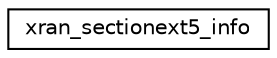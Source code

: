 digraph "Graphical Class Hierarchy"
{
 // LATEX_PDF_SIZE
  edge [fontname="Helvetica",fontsize="10",labelfontname="Helvetica",labelfontsize="10"];
  node [fontname="Helvetica",fontsize="10",shape=record];
  rankdir="LR";
  Node0 [label="xran_sectionext5_info",height=0.2,width=0.4,color="black", fillcolor="white", style="filled",URL="$structxran__sectionext5__info.html",tooltip=" "];
}
